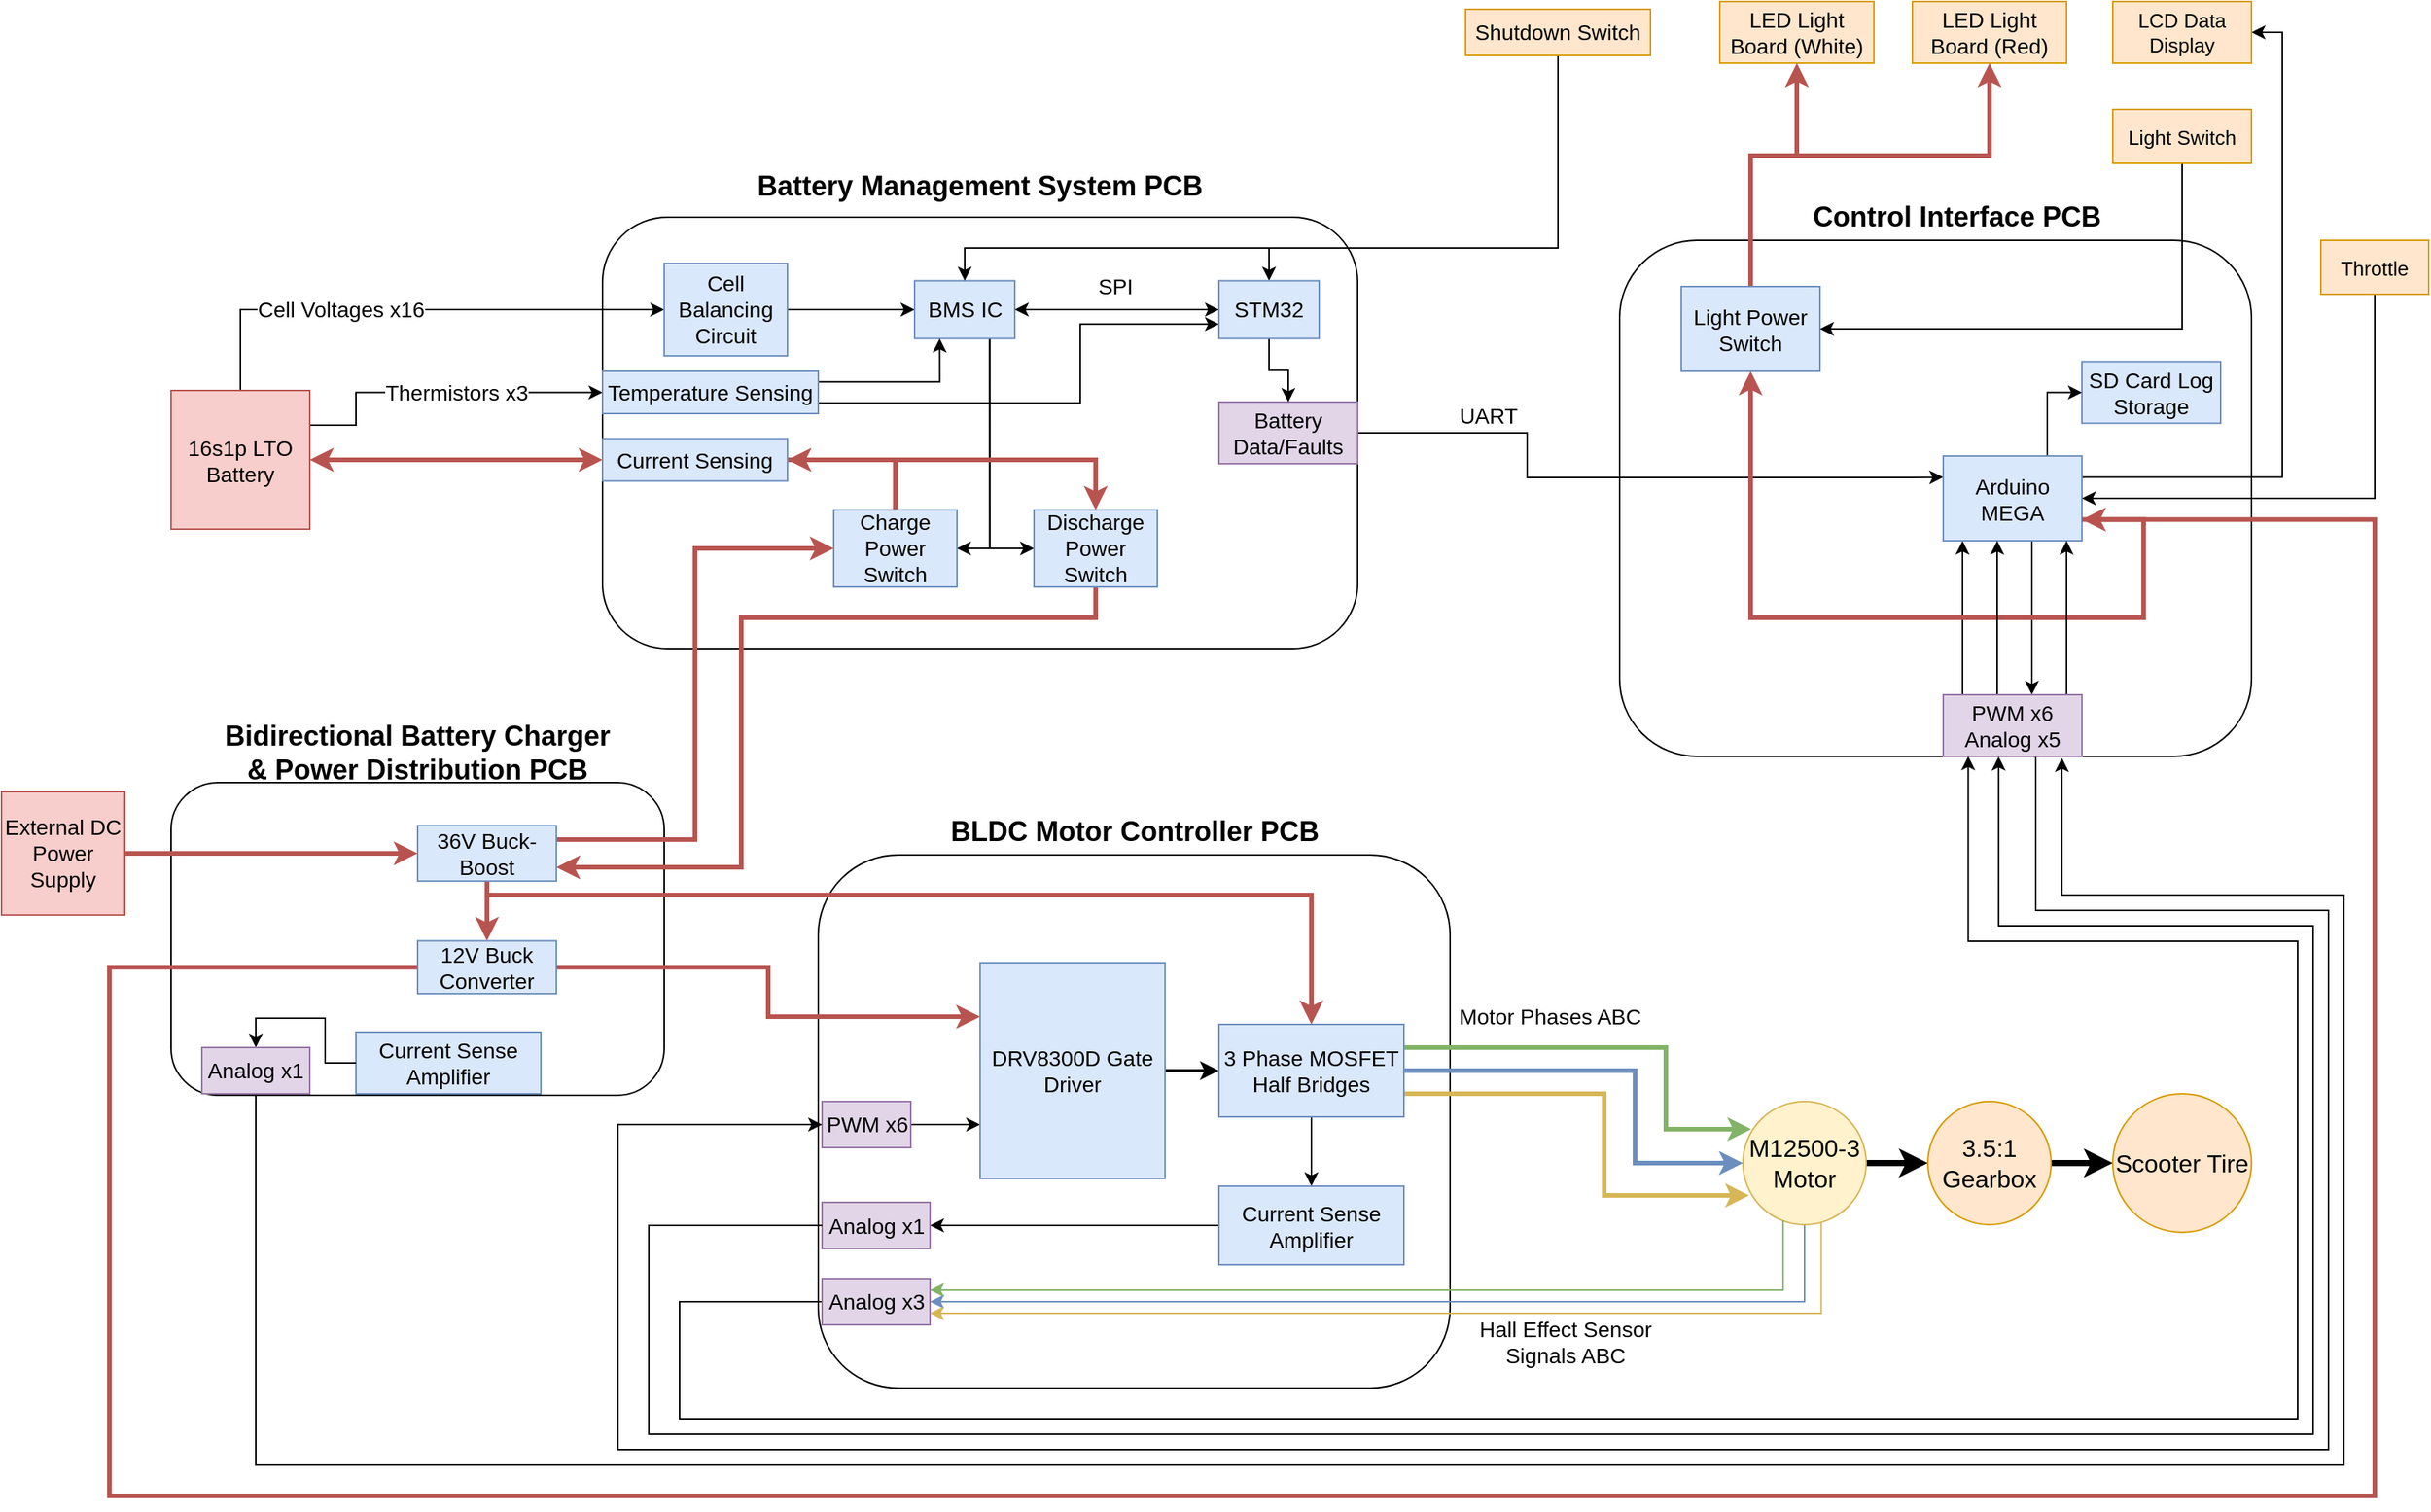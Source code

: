 <mxfile version="22.1.18" type="device">
  <diagram id="8tagZOJbTLQEkMY4cCQ2" name="Page-1">
    <mxGraphModel dx="1434" dy="844" grid="1" gridSize="10" guides="1" tooltips="1" connect="1" arrows="1" fold="1" page="1" pageScale="1" pageWidth="1654" pageHeight="1169" math="0" shadow="0">
      <root>
        <mxCell id="0" />
        <mxCell id="1" parent="0" />
        <mxCell id="JdgWm7wb2_4_-_Mire8W-10" value="" style="rounded=1;whiteSpace=wrap;html=1;fontSize=14;" parent="1" vertex="1">
          <mxGeometry x="130" y="597" width="320" height="203" as="geometry" />
        </mxCell>
        <mxCell id="A9IloqAB7RkukgJ16vXr-89" value="" style="rounded=1;whiteSpace=wrap;html=1;fontSize=14;" parent="1" vertex="1">
          <mxGeometry x="1070" y="245" width="410" height="335" as="geometry" />
        </mxCell>
        <mxCell id="A9IloqAB7RkukgJ16vXr-38" value="" style="rounded=1;whiteSpace=wrap;html=1;fontSize=14;" parent="1" vertex="1">
          <mxGeometry x="410" y="230" width="490" height="280" as="geometry" />
        </mxCell>
        <mxCell id="A9IloqAB7RkukgJ16vXr-9" value="" style="rounded=1;whiteSpace=wrap;html=1;fontSize=14;" parent="1" vertex="1">
          <mxGeometry x="550" y="644" width="410" height="346" as="geometry" />
        </mxCell>
        <mxCell id="A9IloqAB7RkukgJ16vXr-3" style="edgeStyle=orthogonalEdgeStyle;rounded=0;orthogonalLoop=1;jettySize=auto;html=1;exitX=1;exitY=0.5;exitDx=0;exitDy=0;strokeWidth=4;" parent="1" source="A9IloqAB7RkukgJ16vXr-1" target="A9IloqAB7RkukgJ16vXr-2" edge="1">
          <mxGeometry relative="1" as="geometry" />
        </mxCell>
        <mxCell id="JdgWm7wb2_4_-_Mire8W-5" style="edgeStyle=orthogonalEdgeStyle;rounded=0;orthogonalLoop=1;jettySize=auto;html=1;exitX=0.5;exitY=1;exitDx=0;exitDy=0;entryX=1;entryY=0.5;entryDx=0;entryDy=0;fillColor=#dae8fc;strokeColor=#6c8ebf;" parent="1" source="A9IloqAB7RkukgJ16vXr-1" target="JdgWm7wb2_4_-_Mire8W-2" edge="1">
          <mxGeometry relative="1" as="geometry" />
        </mxCell>
        <mxCell id="A9IloqAB7RkukgJ16vXr-1" value="M12500-3 Motor" style="ellipse;whiteSpace=wrap;html=1;aspect=fixed;fillColor=#fff2cc;strokeColor=#d6b656;fontSize=16;" parent="1" vertex="1">
          <mxGeometry x="1150" y="804" width="80" height="80" as="geometry" />
        </mxCell>
        <mxCell id="A9IloqAB7RkukgJ16vXr-5" style="edgeStyle=orthogonalEdgeStyle;rounded=0;orthogonalLoop=1;jettySize=auto;html=1;exitX=1;exitY=0.5;exitDx=0;exitDy=0;entryX=0;entryY=0.5;entryDx=0;entryDy=0;strokeWidth=4;" parent="1" source="A9IloqAB7RkukgJ16vXr-2" target="A9IloqAB7RkukgJ16vXr-4" edge="1">
          <mxGeometry relative="1" as="geometry" />
        </mxCell>
        <mxCell id="A9IloqAB7RkukgJ16vXr-2" value="3.5:1 Gearbox" style="ellipse;whiteSpace=wrap;html=1;aspect=fixed;fillColor=#ffe6cc;strokeColor=#d79b00;fontSize=16;" parent="1" vertex="1">
          <mxGeometry x="1270" y="804" width="80" height="80" as="geometry" />
        </mxCell>
        <mxCell id="A9IloqAB7RkukgJ16vXr-4" value="Scooter Tire" style="ellipse;whiteSpace=wrap;html=1;aspect=fixed;fillColor=#ffe6cc;strokeColor=#d79b00;fontSize=16;" parent="1" vertex="1">
          <mxGeometry x="1390" y="799" width="90" height="90" as="geometry" />
        </mxCell>
        <mxCell id="A9IloqAB7RkukgJ16vXr-46" style="edgeStyle=orthogonalEdgeStyle;rounded=0;orthogonalLoop=1;jettySize=auto;html=1;exitX=0.5;exitY=0;exitDx=0;exitDy=0;entryX=0;entryY=0.5;entryDx=0;entryDy=0;strokeWidth=1;fontSize=14;" parent="1" source="A9IloqAB7RkukgJ16vXr-6" target="A9IloqAB7RkukgJ16vXr-45" edge="1">
          <mxGeometry relative="1" as="geometry" />
        </mxCell>
        <mxCell id="A9IloqAB7RkukgJ16vXr-48" value="Cell Voltages x16" style="edgeLabel;html=1;align=center;verticalAlign=middle;resizable=0;points=[];fontSize=14;" parent="A9IloqAB7RkukgJ16vXr-46" vertex="1" connectable="0">
          <mxGeometry x="0.375" y="-1" relative="1" as="geometry">
            <mxPoint x="-108" y="-1" as="offset" />
          </mxGeometry>
        </mxCell>
        <mxCell id="A9IloqAB7RkukgJ16vXr-55" style="edgeStyle=orthogonalEdgeStyle;rounded=0;orthogonalLoop=1;jettySize=auto;html=1;exitX=1;exitY=0.25;exitDx=0;exitDy=0;entryX=0;entryY=0.5;entryDx=0;entryDy=0;strokeWidth=1;fontSize=14;" parent="1" source="A9IloqAB7RkukgJ16vXr-6" target="A9IloqAB7RkukgJ16vXr-54" edge="1">
          <mxGeometry relative="1" as="geometry">
            <Array as="points">
              <mxPoint x="250" y="365" />
              <mxPoint x="250" y="344" />
            </Array>
          </mxGeometry>
        </mxCell>
        <mxCell id="PRHeJMMgZdaxrWbOwS8d-12" value="Thermistors x3" style="edgeLabel;html=1;align=center;verticalAlign=middle;resizable=0;points=[];fontSize=14;" parent="A9IloqAB7RkukgJ16vXr-55" vertex="1" connectable="0">
          <mxGeometry x="0.1" y="-2" relative="1" as="geometry">
            <mxPoint y="-2" as="offset" />
          </mxGeometry>
        </mxCell>
        <mxCell id="A9IloqAB7RkukgJ16vXr-6" value="16s1p LTO Battery" style="whiteSpace=wrap;html=1;aspect=fixed;fillColor=#f8cecc;strokeColor=#b85450;fontSize=14;" parent="1" vertex="1">
          <mxGeometry x="130" y="342.5" width="90" height="90" as="geometry" />
        </mxCell>
        <mxCell id="A9IloqAB7RkukgJ16vXr-10" value="BLDC Motor Controller PCB" style="text;html=1;strokeColor=none;fillColor=none;align=center;verticalAlign=middle;whiteSpace=wrap;rounded=0;fontSize=18;fontStyle=1" parent="1" vertex="1">
          <mxGeometry x="632.5" y="614" width="245" height="30" as="geometry" />
        </mxCell>
        <mxCell id="A9IloqAB7RkukgJ16vXr-17" style="edgeStyle=orthogonalEdgeStyle;rounded=0;orthogonalLoop=1;jettySize=auto;html=1;exitX=1;exitY=0.5;exitDx=0;exitDy=0;entryX=0;entryY=0.5;entryDx=0;entryDy=0;strokeWidth=2;fontSize=14;" parent="1" target="A9IloqAB7RkukgJ16vXr-16" edge="1">
          <mxGeometry relative="1" as="geometry">
            <mxPoint x="775" y="784" as="sourcePoint" />
          </mxGeometry>
        </mxCell>
        <mxCell id="A9IloqAB7RkukgJ16vXr-18" style="edgeStyle=orthogonalEdgeStyle;rounded=0;orthogonalLoop=1;jettySize=auto;html=1;exitX=1;exitY=0.5;exitDx=0;exitDy=0;entryX=0;entryY=0.5;entryDx=0;entryDy=0;strokeWidth=3;fontSize=14;fillColor=#dae8fc;strokeColor=#6c8ebf;" parent="1" source="A9IloqAB7RkukgJ16vXr-16" target="A9IloqAB7RkukgJ16vXr-1" edge="1">
          <mxGeometry relative="1" as="geometry">
            <Array as="points">
              <mxPoint x="1080" y="784" />
              <mxPoint x="1080" y="844" />
            </Array>
          </mxGeometry>
        </mxCell>
        <mxCell id="A9IloqAB7RkukgJ16vXr-21" style="edgeStyle=orthogonalEdgeStyle;rounded=0;orthogonalLoop=1;jettySize=auto;html=1;exitX=1;exitY=0.75;exitDx=0;exitDy=0;entryX=0.05;entryY=0.763;entryDx=0;entryDy=0;entryPerimeter=0;strokeWidth=3;fontSize=14;fillColor=#fff2cc;strokeColor=#d6b656;" parent="1" source="A9IloqAB7RkukgJ16vXr-16" target="A9IloqAB7RkukgJ16vXr-1" edge="1">
          <mxGeometry relative="1" as="geometry">
            <Array as="points">
              <mxPoint x="1060" y="799" />
              <mxPoint x="1060" y="865" />
            </Array>
          </mxGeometry>
        </mxCell>
        <mxCell id="A9IloqAB7RkukgJ16vXr-27" style="edgeStyle=orthogonalEdgeStyle;rounded=0;orthogonalLoop=1;jettySize=auto;html=1;exitX=0.5;exitY=1;exitDx=0;exitDy=0;strokeWidth=1;fontSize=13;" parent="1" source="A9IloqAB7RkukgJ16vXr-16" target="A9IloqAB7RkukgJ16vXr-26" edge="1">
          <mxGeometry relative="1" as="geometry" />
        </mxCell>
        <mxCell id="A9IloqAB7RkukgJ16vXr-74" style="edgeStyle=orthogonalEdgeStyle;rounded=0;orthogonalLoop=1;jettySize=auto;html=1;exitX=1;exitY=0.25;exitDx=0;exitDy=0;entryX=0.068;entryY=0.23;entryDx=0;entryDy=0;entryPerimeter=0;strokeWidth=3;fontSize=14;fillColor=#d5e8d4;strokeColor=#82b366;" parent="1" source="A9IloqAB7RkukgJ16vXr-16" target="A9IloqAB7RkukgJ16vXr-1" edge="1">
          <mxGeometry relative="1" as="geometry">
            <Array as="points">
              <mxPoint x="1100" y="769" />
              <mxPoint x="1100" y="822" />
              <mxPoint x="1155" y="822" />
            </Array>
          </mxGeometry>
        </mxCell>
        <mxCell id="A9IloqAB7RkukgJ16vXr-16" value="3 Phase MOSFET Half Bridges" style="rounded=0;whiteSpace=wrap;html=1;fontSize=14;fillColor=#dae8fc;strokeColor=#6c8ebf;" parent="1" vertex="1">
          <mxGeometry x="810" y="754" width="120" height="60" as="geometry" />
        </mxCell>
        <mxCell id="A9IloqAB7RkukgJ16vXr-19" value="Motor Phases ABC" style="text;html=1;strokeColor=none;fillColor=none;align=center;verticalAlign=middle;whiteSpace=wrap;rounded=0;fontSize=14;" parent="1" vertex="1">
          <mxGeometry x="960" y="734" width="130" height="30" as="geometry" />
        </mxCell>
        <mxCell id="A9IloqAB7RkukgJ16vXr-24" style="edgeStyle=orthogonalEdgeStyle;rounded=0;orthogonalLoop=1;jettySize=auto;html=1;exitX=1;exitY=0.5;exitDx=0;exitDy=0;entryX=0;entryY=0.75;entryDx=0;entryDy=0;strokeWidth=1;fontSize=14;" parent="1" source="A9IloqAB7RkukgJ16vXr-23" edge="1">
          <mxGeometry relative="1" as="geometry">
            <mxPoint x="655" y="819" as="targetPoint" />
          </mxGeometry>
        </mxCell>
        <mxCell id="A9IloqAB7RkukgJ16vXr-23" value="PWM x6" style="rounded=0;whiteSpace=wrap;html=1;fontSize=14;fillColor=#e1d5e7;strokeColor=#9673a6;" parent="1" vertex="1">
          <mxGeometry x="552.5" y="804" width="57.5" height="30" as="geometry" />
        </mxCell>
        <mxCell id="A9IloqAB7RkukgJ16vXr-31" style="edgeStyle=orthogonalEdgeStyle;rounded=0;orthogonalLoop=1;jettySize=auto;html=1;exitX=0;exitY=0.5;exitDx=0;exitDy=0;entryX=1;entryY=0.5;entryDx=0;entryDy=0;strokeWidth=1;fontSize=13;" parent="1" source="A9IloqAB7RkukgJ16vXr-26" target="A9IloqAB7RkukgJ16vXr-30" edge="1">
          <mxGeometry relative="1" as="geometry" />
        </mxCell>
        <mxCell id="A9IloqAB7RkukgJ16vXr-26" value="Current Sense Amplifier" style="rounded=0;whiteSpace=wrap;html=1;fontSize=14;fillColor=#dae8fc;strokeColor=#6c8ebf;" parent="1" vertex="1">
          <mxGeometry x="810" y="859" width="120" height="51" as="geometry" />
        </mxCell>
        <mxCell id="A9IloqAB7RkukgJ16vXr-30" value="Analog x1" style="rounded=0;whiteSpace=wrap;html=1;fontSize=14;fillColor=#e1d5e7;strokeColor=#9673a6;" parent="1" vertex="1">
          <mxGeometry x="552.5" y="869.5" width="70" height="30" as="geometry" />
        </mxCell>
        <mxCell id="A9IloqAB7RkukgJ16vXr-39" value="Battery Management System PCB" style="text;html=1;strokeColor=none;fillColor=none;align=center;verticalAlign=middle;whiteSpace=wrap;rounded=0;fontSize=18;fontStyle=1" parent="1" vertex="1">
          <mxGeometry x="490" y="195" width="330" height="30" as="geometry" />
        </mxCell>
        <mxCell id="A9IloqAB7RkukgJ16vXr-43" style="edgeStyle=orthogonalEdgeStyle;rounded=0;orthogonalLoop=1;jettySize=auto;html=1;exitX=1;exitY=0.5;exitDx=0;exitDy=0;entryX=0;entryY=0.5;entryDx=0;entryDy=0;strokeWidth=3;fontSize=13;fillColor=#f8cecc;strokeColor=#b85450;startArrow=classic;startFill=1;" parent="1" source="A9IloqAB7RkukgJ16vXr-6" target="A9IloqAB7RkukgJ16vXr-53" edge="1">
          <mxGeometry relative="1" as="geometry">
            <mxPoint x="360" y="387.5" as="sourcePoint" />
          </mxGeometry>
        </mxCell>
        <mxCell id="A9IloqAB7RkukgJ16vXr-76" style="edgeStyle=orthogonalEdgeStyle;rounded=0;orthogonalLoop=1;jettySize=auto;html=1;exitX=1;exitY=0.5;exitDx=0;exitDy=0;entryX=0;entryY=0.5;entryDx=0;entryDy=0;strokeWidth=1;fontSize=14;" parent="1" source="A9IloqAB7RkukgJ16vXr-45" target="A9IloqAB7RkukgJ16vXr-50" edge="1">
          <mxGeometry relative="1" as="geometry" />
        </mxCell>
        <mxCell id="A9IloqAB7RkukgJ16vXr-45" value="Cell Balancing Circuit" style="rounded=0;whiteSpace=wrap;html=1;fontSize=14;fillColor=#dae8fc;strokeColor=#6c8ebf;" parent="1" vertex="1">
          <mxGeometry x="450" y="260" width="80" height="60" as="geometry" />
        </mxCell>
        <mxCell id="A9IloqAB7RkukgJ16vXr-49" value="SD Card Log Storage" style="rounded=0;whiteSpace=wrap;html=1;fontSize=14;fillColor=#dae8fc;strokeColor=#6c8ebf;" parent="1" vertex="1">
          <mxGeometry x="1370" y="323.75" width="90" height="40" as="geometry" />
        </mxCell>
        <mxCell id="A9IloqAB7RkukgJ16vXr-84" style="edgeStyle=orthogonalEdgeStyle;rounded=0;orthogonalLoop=1;jettySize=auto;html=1;exitX=0.75;exitY=1;exitDx=0;exitDy=0;entryX=1;entryY=0.5;entryDx=0;entryDy=0;strokeWidth=1;fontSize=14;endArrow=classic;endFill=1;" parent="1" source="A9IloqAB7RkukgJ16vXr-50" target="A9IloqAB7RkukgJ16vXr-59" edge="1">
          <mxGeometry relative="1" as="geometry">
            <mxPoint x="661.5" y="443.5" as="targetPoint" />
          </mxGeometry>
        </mxCell>
        <mxCell id="A9IloqAB7RkukgJ16vXr-88" style="edgeStyle=orthogonalEdgeStyle;rounded=0;orthogonalLoop=1;jettySize=auto;html=1;exitX=0.75;exitY=1;exitDx=0;exitDy=0;entryX=0;entryY=0.5;entryDx=0;entryDy=0;strokeWidth=1;fontSize=14;endArrow=classic;endFill=1;" parent="1" source="A9IloqAB7RkukgJ16vXr-50" target="A9IloqAB7RkukgJ16vXr-58" edge="1">
          <mxGeometry relative="1" as="geometry" />
        </mxCell>
        <mxCell id="A9IloqAB7RkukgJ16vXr-50" value="BMS IC" style="rounded=0;whiteSpace=wrap;html=1;fontSize=14;fillColor=#dae8fc;strokeColor=#6c8ebf;" parent="1" vertex="1">
          <mxGeometry x="612.5" y="271.25" width="65" height="37.5" as="geometry" />
        </mxCell>
        <mxCell id="A9IloqAB7RkukgJ16vXr-93" style="edgeStyle=orthogonalEdgeStyle;rounded=0;orthogonalLoop=1;jettySize=auto;html=1;exitX=1;exitY=0.5;exitDx=0;exitDy=0;entryX=0;entryY=0.25;entryDx=0;entryDy=0;strokeWidth=1;fontSize=14;endArrow=classic;endFill=1;" parent="1" source="A9IloqAB7RkukgJ16vXr-52" target="A9IloqAB7RkukgJ16vXr-91" edge="1">
          <mxGeometry relative="1" as="geometry">
            <Array as="points">
              <mxPoint x="1010" y="370" />
              <mxPoint x="1010" y="399" />
              <mxPoint x="1260" y="399" />
            </Array>
          </mxGeometry>
        </mxCell>
        <mxCell id="A9IloqAB7RkukgJ16vXr-52" value="Battery Data/Faults" style="rounded=0;whiteSpace=wrap;html=1;fontSize=14;fillColor=#e1d5e7;strokeColor=#9673a6;" parent="1" vertex="1">
          <mxGeometry x="810" y="350" width="90" height="40" as="geometry" />
        </mxCell>
        <mxCell id="A9IloqAB7RkukgJ16vXr-60" style="edgeStyle=orthogonalEdgeStyle;rounded=0;orthogonalLoop=1;jettySize=auto;html=1;exitX=1;exitY=0.5;exitDx=0;exitDy=0;entryX=0.5;entryY=0;entryDx=0;entryDy=0;strokeWidth=3;fontSize=14;fillColor=#f8cecc;strokeColor=#b85450;" parent="1" source="A9IloqAB7RkukgJ16vXr-53" target="A9IloqAB7RkukgJ16vXr-58" edge="1">
          <mxGeometry relative="1" as="geometry" />
        </mxCell>
        <mxCell id="A9IloqAB7RkukgJ16vXr-53" value="Current Sensing" style="rounded=0;whiteSpace=wrap;html=1;fontSize=14;fillColor=#dae8fc;strokeColor=#6c8ebf;" parent="1" vertex="1">
          <mxGeometry x="410" y="373.75" width="120" height="27.5" as="geometry" />
        </mxCell>
        <mxCell id="l82758s3VD0dt4d1QCGi-1" style="edgeStyle=orthogonalEdgeStyle;rounded=0;orthogonalLoop=1;jettySize=auto;html=1;exitX=1;exitY=0.75;exitDx=0;exitDy=0;entryX=0;entryY=0.75;entryDx=0;entryDy=0;" parent="1" source="A9IloqAB7RkukgJ16vXr-54" target="JdgWm7wb2_4_-_Mire8W-24" edge="1">
          <mxGeometry relative="1" as="geometry">
            <Array as="points">
              <mxPoint x="720" y="351" />
              <mxPoint x="720" y="299" />
            </Array>
          </mxGeometry>
        </mxCell>
        <mxCell id="JdgWm7wb2_4_-_Mire8W-23" style="edgeStyle=orthogonalEdgeStyle;rounded=0;orthogonalLoop=1;jettySize=auto;html=1;exitX=1;exitY=0.25;exitDx=0;exitDy=0;entryX=0.25;entryY=1;entryDx=0;entryDy=0;" parent="1" source="A9IloqAB7RkukgJ16vXr-54" target="A9IloqAB7RkukgJ16vXr-50" edge="1">
          <mxGeometry relative="1" as="geometry">
            <Array as="points">
              <mxPoint x="629" y="337" />
            </Array>
          </mxGeometry>
        </mxCell>
        <mxCell id="A9IloqAB7RkukgJ16vXr-54" value="Temperature Sensing" style="rounded=0;whiteSpace=wrap;html=1;fontSize=14;fillColor=#dae8fc;strokeColor=#6c8ebf;" parent="1" vertex="1">
          <mxGeometry x="410" y="330" width="140" height="27.5" as="geometry" />
        </mxCell>
        <mxCell id="PRHeJMMgZdaxrWbOwS8d-6" style="edgeStyle=orthogonalEdgeStyle;rounded=0;orthogonalLoop=1;jettySize=auto;html=1;exitX=0.5;exitY=1;exitDx=0;exitDy=0;entryX=1;entryY=0.75;entryDx=0;entryDy=0;fillColor=#f8cecc;strokeColor=#b85450;strokeWidth=3;" parent="1" source="A9IloqAB7RkukgJ16vXr-58" target="JdgWm7wb2_4_-_Mire8W-12" edge="1">
          <mxGeometry relative="1" as="geometry">
            <Array as="points">
              <mxPoint x="730" y="490" />
              <mxPoint x="500" y="490" />
              <mxPoint x="500" y="652" />
            </Array>
          </mxGeometry>
        </mxCell>
        <mxCell id="A9IloqAB7RkukgJ16vXr-58" value="Discharge Power Switch" style="rounded=0;whiteSpace=wrap;html=1;fontSize=14;fillColor=#dae8fc;strokeColor=#6c8ebf;" parent="1" vertex="1">
          <mxGeometry x="690" y="420" width="80" height="50" as="geometry" />
        </mxCell>
        <mxCell id="A9IloqAB7RkukgJ16vXr-65" style="edgeStyle=orthogonalEdgeStyle;rounded=0;orthogonalLoop=1;jettySize=auto;html=1;exitX=0.5;exitY=0;exitDx=0;exitDy=0;entryX=1;entryY=0.5;entryDx=0;entryDy=0;strokeWidth=3;fontSize=14;fillColor=#f8cecc;strokeColor=#b85450;" parent="1" source="A9IloqAB7RkukgJ16vXr-59" target="A9IloqAB7RkukgJ16vXr-53" edge="1">
          <mxGeometry relative="1" as="geometry" />
        </mxCell>
        <mxCell id="A9IloqAB7RkukgJ16vXr-59" value="Charge Power Switch" style="rounded=0;whiteSpace=wrap;html=1;fontSize=14;fillColor=#dae8fc;strokeColor=#6c8ebf;" parent="1" vertex="1">
          <mxGeometry x="560" y="420" width="80" height="50" as="geometry" />
        </mxCell>
        <mxCell id="A9IloqAB7RkukgJ16vXr-90" value="Control Interface PCB" style="text;html=1;strokeColor=none;fillColor=none;align=center;verticalAlign=middle;whiteSpace=wrap;rounded=0;fontSize=18;fontStyle=1" parent="1" vertex="1">
          <mxGeometry x="1150" y="215" width="277.5" height="30" as="geometry" />
        </mxCell>
        <mxCell id="A9IloqAB7RkukgJ16vXr-94" style="edgeStyle=orthogonalEdgeStyle;rounded=0;orthogonalLoop=1;jettySize=auto;html=1;exitX=0.652;exitY=1.004;exitDx=0;exitDy=0;entryX=0;entryY=0.5;entryDx=0;entryDy=0;strokeWidth=1;fontSize=14;endArrow=classic;endFill=1;exitPerimeter=0;" parent="1" source="PRHeJMMgZdaxrWbOwS8d-13" target="A9IloqAB7RkukgJ16vXr-23" edge="1">
          <mxGeometry relative="1" as="geometry">
            <Array as="points">
              <mxPoint x="1340" y="580" />
              <mxPoint x="1340" y="680" />
              <mxPoint x="1530" y="680" />
              <mxPoint x="1530" y="1030" />
              <mxPoint x="420" y="1030" />
              <mxPoint x="420" y="819" />
            </Array>
          </mxGeometry>
        </mxCell>
        <mxCell id="A9IloqAB7RkukgJ16vXr-95" style="edgeStyle=orthogonalEdgeStyle;rounded=0;orthogonalLoop=1;jettySize=auto;html=1;exitX=0.399;exitY=1.004;exitDx=0;exitDy=0;entryX=0;entryY=0.5;entryDx=0;entryDy=0;strokeWidth=1;fontSize=14;endArrow=none;endFill=0;startArrow=classic;startFill=1;exitPerimeter=0;" parent="1" source="PRHeJMMgZdaxrWbOwS8d-13" target="A9IloqAB7RkukgJ16vXr-30" edge="1">
          <mxGeometry relative="1" as="geometry">
            <Array as="points">
              <mxPoint x="1316" y="690" />
              <mxPoint x="1520" y="690" />
              <mxPoint x="1520" y="1020" />
              <mxPoint x="440" y="1020" />
              <mxPoint x="440" y="885" />
            </Array>
          </mxGeometry>
        </mxCell>
        <mxCell id="A9IloqAB7RkukgJ16vXr-117" style="edgeStyle=orthogonalEdgeStyle;rounded=0;orthogonalLoop=1;jettySize=auto;html=1;exitX=1;exitY=0.25;exitDx=0;exitDy=0;entryX=1;entryY=0.5;entryDx=0;entryDy=0;strokeWidth=1;fontSize=14;endArrow=classic;endFill=1;" parent="1" source="A9IloqAB7RkukgJ16vXr-91" target="A9IloqAB7RkukgJ16vXr-115" edge="1">
          <mxGeometry relative="1" as="geometry" />
        </mxCell>
        <mxCell id="JdgWm7wb2_4_-_Mire8W-22" style="edgeStyle=orthogonalEdgeStyle;rounded=0;orthogonalLoop=1;jettySize=auto;html=1;exitX=0.75;exitY=0;exitDx=0;exitDy=0;entryX=0;entryY=0.5;entryDx=0;entryDy=0;" parent="1" source="A9IloqAB7RkukgJ16vXr-91" target="A9IloqAB7RkukgJ16vXr-49" edge="1">
          <mxGeometry relative="1" as="geometry" />
        </mxCell>
        <mxCell id="PRHeJMMgZdaxrWbOwS8d-9" style="edgeStyle=orthogonalEdgeStyle;rounded=0;orthogonalLoop=1;jettySize=auto;html=1;exitX=1;exitY=0.75;exitDx=0;exitDy=0;entryX=0;entryY=0.5;entryDx=0;entryDy=0;startArrow=classic;startFill=1;endArrow=none;endFill=0;fillColor=#f8cecc;strokeColor=#b85450;strokeWidth=3;" parent="1" source="A9IloqAB7RkukgJ16vXr-91" target="PRHeJMMgZdaxrWbOwS8d-1" edge="1">
          <mxGeometry relative="1" as="geometry">
            <Array as="points">
              <mxPoint x="1560" y="426" />
              <mxPoint x="1560" y="1060" />
              <mxPoint x="90" y="1060" />
              <mxPoint x="90" y="717" />
            </Array>
          </mxGeometry>
        </mxCell>
        <mxCell id="PRHeJMMgZdaxrWbOwS8d-15" style="edgeStyle=orthogonalEdgeStyle;rounded=0;orthogonalLoop=1;jettySize=auto;html=1;exitX=0.25;exitY=1;exitDx=0;exitDy=0;entryX=0.25;entryY=0;entryDx=0;entryDy=0;startArrow=classic;startFill=1;endArrow=none;endFill=0;" parent="1" edge="1">
          <mxGeometry relative="1" as="geometry">
            <mxPoint x="1292.5" y="440" as="sourcePoint" />
            <mxPoint x="1292.5" y="540" as="targetPoint" />
          </mxGeometry>
        </mxCell>
        <mxCell id="PRHeJMMgZdaxrWbOwS8d-16" style="edgeStyle=orthogonalEdgeStyle;rounded=0;orthogonalLoop=1;jettySize=auto;html=1;exitX=0.75;exitY=1;exitDx=0;exitDy=0;entryX=0.75;entryY=0;entryDx=0;entryDy=0;startArrow=none;startFill=0;" parent="1" edge="1">
          <mxGeometry relative="1" as="geometry">
            <mxPoint x="1337.5" y="440" as="sourcePoint" />
            <mxPoint x="1337.5" y="540" as="targetPoint" />
          </mxGeometry>
        </mxCell>
        <mxCell id="A9IloqAB7RkukgJ16vXr-91" value="Arduino MEGA" style="rounded=0;whiteSpace=wrap;html=1;fontSize=14;fillColor=#dae8fc;strokeColor=#6c8ebf;" parent="1" vertex="1">
          <mxGeometry x="1280" y="385" width="90" height="55" as="geometry" />
        </mxCell>
        <mxCell id="JdgWm7wb2_4_-_Mire8W-30" style="edgeStyle=orthogonalEdgeStyle;rounded=0;orthogonalLoop=1;jettySize=auto;html=1;exitX=0.5;exitY=1;exitDx=0;exitDy=0;entryX=0.5;entryY=0;entryDx=0;entryDy=0;" parent="1" source="A9IloqAB7RkukgJ16vXr-97" target="JdgWm7wb2_4_-_Mire8W-24" edge="1">
          <mxGeometry relative="1" as="geometry">
            <Array as="points">
              <mxPoint x="1030" y="250" />
              <mxPoint x="843" y="250" />
            </Array>
          </mxGeometry>
        </mxCell>
        <mxCell id="JdgWm7wb2_4_-_Mire8W-31" style="edgeStyle=orthogonalEdgeStyle;rounded=0;orthogonalLoop=1;jettySize=auto;html=1;exitX=0.25;exitY=1;exitDx=0;exitDy=0;entryX=0.5;entryY=0;entryDx=0;entryDy=0;" parent="1" source="A9IloqAB7RkukgJ16vXr-97" target="A9IloqAB7RkukgJ16vXr-50" edge="1">
          <mxGeometry relative="1" as="geometry">
            <Array as="points">
              <mxPoint x="1030" y="125" />
              <mxPoint x="1030" y="250" />
              <mxPoint x="645" y="250" />
            </Array>
          </mxGeometry>
        </mxCell>
        <mxCell id="A9IloqAB7RkukgJ16vXr-97" value="Shutdown Switch" style="rounded=0;whiteSpace=wrap;html=1;fontSize=14;fillColor=#ffe6cc;strokeColor=#d79b00;" parent="1" vertex="1">
          <mxGeometry x="970" y="95" width="120" height="30" as="geometry" />
        </mxCell>
        <mxCell id="A9IloqAB7RkukgJ16vXr-102" value="LED Light Board (White)" style="rounded=0;whiteSpace=wrap;html=1;fontSize=14;fillColor=#ffe6cc;strokeColor=#d79b00;" parent="1" vertex="1">
          <mxGeometry x="1135" y="90" width="100" height="40" as="geometry" />
        </mxCell>
        <mxCell id="A9IloqAB7RkukgJ16vXr-105" value="LED Light Board (Red)" style="rounded=0;whiteSpace=wrap;html=1;fontSize=14;fillColor=#ffe6cc;strokeColor=#d79b00;" parent="1" vertex="1">
          <mxGeometry x="1260" y="90" width="100" height="40" as="geometry" />
        </mxCell>
        <mxCell id="A9IloqAB7RkukgJ16vXr-110" style="edgeStyle=orthogonalEdgeStyle;rounded=0;orthogonalLoop=1;jettySize=auto;html=1;exitX=0.5;exitY=0;exitDx=0;exitDy=0;entryX=0.5;entryY=1;entryDx=0;entryDy=0;strokeWidth=3;fontSize=14;endArrow=classic;endFill=1;fillColor=#f8cecc;strokeColor=#b85450;" parent="1" source="A9IloqAB7RkukgJ16vXr-106" target="A9IloqAB7RkukgJ16vXr-102" edge="1">
          <mxGeometry relative="1" as="geometry">
            <Array as="points">
              <mxPoint x="1155" y="190" />
              <mxPoint x="1185" y="190" />
            </Array>
          </mxGeometry>
        </mxCell>
        <mxCell id="A9IloqAB7RkukgJ16vXr-111" style="edgeStyle=orthogonalEdgeStyle;rounded=0;orthogonalLoop=1;jettySize=auto;html=1;exitX=0.5;exitY=0;exitDx=0;exitDy=0;entryX=0.5;entryY=1;entryDx=0;entryDy=0;strokeWidth=3;fontSize=14;endArrow=classic;endFill=1;fillColor=#f8cecc;strokeColor=#b85450;" parent="1" source="A9IloqAB7RkukgJ16vXr-106" target="A9IloqAB7RkukgJ16vXr-105" edge="1">
          <mxGeometry relative="1" as="geometry">
            <Array as="points">
              <mxPoint x="1185" y="190" />
              <mxPoint x="1310" y="190" />
              <mxPoint x="1310" y="130" />
            </Array>
          </mxGeometry>
        </mxCell>
        <mxCell id="PRHeJMMgZdaxrWbOwS8d-10" style="edgeStyle=orthogonalEdgeStyle;rounded=0;orthogonalLoop=1;jettySize=auto;html=1;exitX=0.5;exitY=1;exitDx=0;exitDy=0;entryX=1;entryY=0.75;entryDx=0;entryDy=0;fillColor=#f8cecc;strokeColor=#b85450;startArrow=classic;startFill=1;endArrow=none;endFill=0;strokeWidth=3;" parent="1" source="A9IloqAB7RkukgJ16vXr-106" target="A9IloqAB7RkukgJ16vXr-91" edge="1">
          <mxGeometry relative="1" as="geometry">
            <Array as="points">
              <mxPoint x="1155" y="490" />
              <mxPoint x="1410" y="490" />
              <mxPoint x="1410" y="426" />
            </Array>
          </mxGeometry>
        </mxCell>
        <mxCell id="A9IloqAB7RkukgJ16vXr-106" value="Light Power Switch" style="rounded=0;whiteSpace=wrap;html=1;fontSize=14;fillColor=#dae8fc;strokeColor=#6c8ebf;" parent="1" vertex="1">
          <mxGeometry x="1110" y="275" width="90" height="55" as="geometry" />
        </mxCell>
        <mxCell id="A9IloqAB7RkukgJ16vXr-114" style="edgeStyle=orthogonalEdgeStyle;rounded=0;orthogonalLoop=1;jettySize=auto;html=1;exitX=0.5;exitY=1;exitDx=0;exitDy=0;entryX=1;entryY=0.5;entryDx=0;entryDy=0;strokeWidth=1;fontSize=14;endArrow=classic;endFill=1;" parent="1" source="A9IloqAB7RkukgJ16vXr-113" target="A9IloqAB7RkukgJ16vXr-106" edge="1">
          <mxGeometry relative="1" as="geometry" />
        </mxCell>
        <mxCell id="A9IloqAB7RkukgJ16vXr-113" value="Light Switch" style="rounded=0;whiteSpace=wrap;html=1;fontSize=13;fillColor=#ffe6cc;strokeColor=#d79b00;" parent="1" vertex="1">
          <mxGeometry x="1390" y="160" width="90" height="35" as="geometry" />
        </mxCell>
        <mxCell id="A9IloqAB7RkukgJ16vXr-115" value="LCD Data Display" style="rounded=0;whiteSpace=wrap;html=1;fontSize=13;fillColor=#ffe6cc;strokeColor=#d79b00;" parent="1" vertex="1">
          <mxGeometry x="1390" y="90" width="90" height="40" as="geometry" />
        </mxCell>
        <mxCell id="A9IloqAB7RkukgJ16vXr-119" style="edgeStyle=orthogonalEdgeStyle;rounded=0;orthogonalLoop=1;jettySize=auto;html=1;exitX=0.5;exitY=1;exitDx=0;exitDy=0;entryX=1;entryY=0.5;entryDx=0;entryDy=0;strokeWidth=1;fontSize=14;endArrow=classic;endFill=1;" parent="1" source="A9IloqAB7RkukgJ16vXr-118" target="A9IloqAB7RkukgJ16vXr-91" edge="1">
          <mxGeometry relative="1" as="geometry" />
        </mxCell>
        <mxCell id="A9IloqAB7RkukgJ16vXr-118" value="Throttle" style="rounded=0;whiteSpace=wrap;html=1;fontSize=13;fillColor=#ffe6cc;strokeColor=#d79b00;" parent="1" vertex="1">
          <mxGeometry x="1525" y="245" width="70" height="35" as="geometry" />
        </mxCell>
        <mxCell id="JdgWm7wb2_4_-_Mire8W-9" style="edgeStyle=orthogonalEdgeStyle;rounded=0;orthogonalLoop=1;jettySize=auto;html=1;exitX=0;exitY=0.5;exitDx=0;exitDy=0;entryX=0.18;entryY=0.997;entryDx=0;entryDy=0;entryPerimeter=0;" parent="1" source="JdgWm7wb2_4_-_Mire8W-2" target="PRHeJMMgZdaxrWbOwS8d-13" edge="1">
          <mxGeometry relative="1" as="geometry">
            <mxPoint x="1315" y="510" as="targetPoint" />
            <Array as="points">
              <mxPoint x="460" y="935" />
              <mxPoint x="460" y="1010" />
              <mxPoint x="1510" y="1010" />
              <mxPoint x="1510" y="700" />
              <mxPoint x="1296" y="700" />
              <mxPoint x="1296" y="581" />
            </Array>
          </mxGeometry>
        </mxCell>
        <mxCell id="JdgWm7wb2_4_-_Mire8W-2" value="Analog x3" style="rounded=0;whiteSpace=wrap;html=1;fontSize=14;fillColor=#e1d5e7;strokeColor=#9673a6;" parent="1" vertex="1">
          <mxGeometry x="552.5" y="919" width="70" height="30" as="geometry" />
        </mxCell>
        <mxCell id="JdgWm7wb2_4_-_Mire8W-6" style="edgeStyle=orthogonalEdgeStyle;rounded=0;orthogonalLoop=1;jettySize=auto;html=1;exitX=1;exitY=0.75;exitDx=0;exitDy=0;entryX=0.635;entryY=0.981;entryDx=0;entryDy=0;entryPerimeter=0;endArrow=none;endFill=0;startArrow=classic;startFill=1;fillColor=#fff2cc;strokeColor=#d6b656;" parent="1" source="JdgWm7wb2_4_-_Mire8W-2" target="A9IloqAB7RkukgJ16vXr-1" edge="1">
          <mxGeometry relative="1" as="geometry" />
        </mxCell>
        <mxCell id="JdgWm7wb2_4_-_Mire8W-7" style="edgeStyle=orthogonalEdgeStyle;rounded=0;orthogonalLoop=1;jettySize=auto;html=1;exitX=1;exitY=0.25;exitDx=0;exitDy=0;entryX=0.326;entryY=0.966;entryDx=0;entryDy=0;entryPerimeter=0;endArrow=none;endFill=0;startArrow=classic;startFill=1;fillColor=#d5e8d4;strokeColor=#82b366;" parent="1" source="JdgWm7wb2_4_-_Mire8W-2" target="A9IloqAB7RkukgJ16vXr-1" edge="1">
          <mxGeometry relative="1" as="geometry" />
        </mxCell>
        <mxCell id="JdgWm7wb2_4_-_Mire8W-8" value="Hall Effect Sensor Signals ABC" style="text;html=1;strokeColor=none;fillColor=none;align=center;verticalAlign=middle;whiteSpace=wrap;rounded=0;fontSize=14;" parent="1" vertex="1">
          <mxGeometry x="970" y="945" width="130" height="30" as="geometry" />
        </mxCell>
        <mxCell id="JdgWm7wb2_4_-_Mire8W-11" value="Bidirectional Battery Charger &amp;amp; Power Distribution PCB" style="text;html=1;strokeColor=none;fillColor=none;align=center;verticalAlign=middle;whiteSpace=wrap;rounded=0;fontSize=18;fontStyle=1" parent="1" vertex="1">
          <mxGeometry x="161.25" y="563" width="257.5" height="30" as="geometry" />
        </mxCell>
        <mxCell id="PRHeJMMgZdaxrWbOwS8d-3" style="edgeStyle=orthogonalEdgeStyle;rounded=0;orthogonalLoop=1;jettySize=auto;html=1;exitX=0.5;exitY=1;exitDx=0;exitDy=0;entryX=0.5;entryY=0;entryDx=0;entryDy=0;fillColor=#f8cecc;strokeColor=#b85450;strokeWidth=3;" parent="1" source="JdgWm7wb2_4_-_Mire8W-12" target="PRHeJMMgZdaxrWbOwS8d-1" edge="1">
          <mxGeometry relative="1" as="geometry" />
        </mxCell>
        <mxCell id="PRHeJMMgZdaxrWbOwS8d-5" style="edgeStyle=orthogonalEdgeStyle;rounded=0;orthogonalLoop=1;jettySize=auto;html=1;exitX=1;exitY=0.25;exitDx=0;exitDy=0;entryX=0;entryY=0.5;entryDx=0;entryDy=0;fillColor=#f8cecc;strokeColor=#b85450;strokeWidth=3;" parent="1" source="JdgWm7wb2_4_-_Mire8W-12" target="A9IloqAB7RkukgJ16vXr-59" edge="1">
          <mxGeometry relative="1" as="geometry" />
        </mxCell>
        <mxCell id="PRHeJMMgZdaxrWbOwS8d-7" style="edgeStyle=orthogonalEdgeStyle;rounded=0;orthogonalLoop=1;jettySize=auto;html=1;exitX=0.5;exitY=1;exitDx=0;exitDy=0;entryX=0.5;entryY=0;entryDx=0;entryDy=0;fillColor=#f8cecc;strokeColor=#b85450;strokeWidth=3;" parent="1" source="JdgWm7wb2_4_-_Mire8W-12" target="A9IloqAB7RkukgJ16vXr-16" edge="1">
          <mxGeometry relative="1" as="geometry">
            <Array as="points">
              <mxPoint x="335" y="670" />
              <mxPoint x="870" y="670" />
            </Array>
          </mxGeometry>
        </mxCell>
        <mxCell id="JdgWm7wb2_4_-_Mire8W-12" value="36V Buck-Boost" style="rounded=0;whiteSpace=wrap;html=1;fontSize=14;fillColor=#dae8fc;strokeColor=#6c8ebf;" parent="1" vertex="1">
          <mxGeometry x="290" y="624.97" width="90" height="36" as="geometry" />
        </mxCell>
        <mxCell id="JdgWm7wb2_4_-_Mire8W-13" value="Current Sense Amplifier" style="rounded=0;whiteSpace=wrap;html=1;fontSize=14;fillColor=#dae8fc;strokeColor=#6c8ebf;" parent="1" vertex="1">
          <mxGeometry x="250" y="759" width="120" height="40" as="geometry" />
        </mxCell>
        <mxCell id="JdgWm7wb2_4_-_Mire8W-20" style="edgeStyle=orthogonalEdgeStyle;rounded=0;orthogonalLoop=1;jettySize=auto;html=1;exitX=0.5;exitY=0;exitDx=0;exitDy=0;entryX=0;entryY=0.5;entryDx=0;entryDy=0;endArrow=none;endFill=0;startArrow=classic;startFill=1;" parent="1" source="JdgWm7wb2_4_-_Mire8W-18" target="JdgWm7wb2_4_-_Mire8W-13" edge="1">
          <mxGeometry relative="1" as="geometry">
            <Array as="points">
              <mxPoint x="185" y="750" />
              <mxPoint x="230" y="750" />
              <mxPoint x="230" y="779" />
            </Array>
          </mxGeometry>
        </mxCell>
        <mxCell id="JdgWm7wb2_4_-_Mire8W-21" style="edgeStyle=orthogonalEdgeStyle;rounded=0;orthogonalLoop=1;jettySize=auto;html=1;exitX=0.5;exitY=1;exitDx=0;exitDy=0;entryX=0.852;entryY=1.025;entryDx=0;entryDy=0;entryPerimeter=0;" parent="1" source="JdgWm7wb2_4_-_Mire8W-18" target="PRHeJMMgZdaxrWbOwS8d-13" edge="1">
          <mxGeometry relative="1" as="geometry">
            <mxPoint x="1400" y="630" as="targetPoint" />
            <Array as="points">
              <mxPoint x="185" y="1040" />
              <mxPoint x="1540" y="1040" />
              <mxPoint x="1540" y="670" />
              <mxPoint x="1357" y="670" />
              <mxPoint x="1357" y="581" />
            </Array>
          </mxGeometry>
        </mxCell>
        <mxCell id="JdgWm7wb2_4_-_Mire8W-18" value="Analog x1" style="rounded=0;whiteSpace=wrap;html=1;fontSize=14;fillColor=#e1d5e7;strokeColor=#9673a6;" parent="1" vertex="1">
          <mxGeometry x="150" y="769" width="70" height="30" as="geometry" />
        </mxCell>
        <mxCell id="JdgWm7wb2_4_-_Mire8W-25" style="edgeStyle=orthogonalEdgeStyle;rounded=0;orthogonalLoop=1;jettySize=auto;html=1;exitX=0;exitY=0.5;exitDx=0;exitDy=0;entryX=1;entryY=0.5;entryDx=0;entryDy=0;startArrow=classic;startFill=1;" parent="1" source="JdgWm7wb2_4_-_Mire8W-24" target="A9IloqAB7RkukgJ16vXr-50" edge="1">
          <mxGeometry relative="1" as="geometry" />
        </mxCell>
        <mxCell id="PRHeJMMgZdaxrWbOwS8d-11" style="edgeStyle=orthogonalEdgeStyle;rounded=0;orthogonalLoop=1;jettySize=auto;html=1;exitX=0.5;exitY=1;exitDx=0;exitDy=0;entryX=0.5;entryY=0;entryDx=0;entryDy=0;" parent="1" source="JdgWm7wb2_4_-_Mire8W-24" target="A9IloqAB7RkukgJ16vXr-52" edge="1">
          <mxGeometry relative="1" as="geometry" />
        </mxCell>
        <mxCell id="JdgWm7wb2_4_-_Mire8W-24" value="STM32" style="rounded=0;whiteSpace=wrap;html=1;fontSize=14;fillColor=#dae8fc;strokeColor=#6c8ebf;" parent="1" vertex="1">
          <mxGeometry x="810" y="271.25" width="65" height="37.5" as="geometry" />
        </mxCell>
        <mxCell id="JdgWm7wb2_4_-_Mire8W-26" value="SPI" style="text;html=1;strokeColor=none;fillColor=none;align=center;verticalAlign=middle;whiteSpace=wrap;rounded=0;fontSize=14;" parent="1" vertex="1">
          <mxGeometry x="677.5" y="260" width="130" height="30" as="geometry" />
        </mxCell>
        <mxCell id="JdgWm7wb2_4_-_Mire8W-27" value="UART" style="text;html=1;strokeColor=none;fillColor=none;align=center;verticalAlign=middle;whiteSpace=wrap;rounded=0;fontSize=14;" parent="1" vertex="1">
          <mxGeometry x="920" y="343.75" width="130" height="30" as="geometry" />
        </mxCell>
        <mxCell id="PRHeJMMgZdaxrWbOwS8d-2" style="edgeStyle=orthogonalEdgeStyle;rounded=0;orthogonalLoop=1;jettySize=auto;html=1;exitX=1;exitY=0.5;exitDx=0;exitDy=0;entryX=0;entryY=0.5;entryDx=0;entryDy=0;fillColor=#f8cecc;strokeColor=#b85450;strokeWidth=3;" parent="1" source="FY-Mzl6mlehqp2W1uigH-3" target="JdgWm7wb2_4_-_Mire8W-12" edge="1">
          <mxGeometry relative="1" as="geometry" />
        </mxCell>
        <mxCell id="FY-Mzl6mlehqp2W1uigH-3" value="External DC Power Supply" style="whiteSpace=wrap;html=1;aspect=fixed;fillColor=#f8cecc;strokeColor=#b85450;fontSize=14;" parent="1" vertex="1">
          <mxGeometry x="20" y="602.97" width="80" height="80" as="geometry" />
        </mxCell>
        <mxCell id="PRHeJMMgZdaxrWbOwS8d-8" style="edgeStyle=orthogonalEdgeStyle;rounded=0;orthogonalLoop=1;jettySize=auto;html=1;exitX=1;exitY=0.5;exitDx=0;exitDy=0;entryX=0;entryY=0.25;entryDx=0;entryDy=0;fillColor=#f8cecc;strokeColor=#b85450;strokeWidth=3;" parent="1" source="PRHeJMMgZdaxrWbOwS8d-1" target="A9IloqAB7RkukgJ16vXr-11" edge="1">
          <mxGeometry relative="1" as="geometry" />
        </mxCell>
        <mxCell id="PRHeJMMgZdaxrWbOwS8d-1" value="12V Buck Converter" style="rounded=0;whiteSpace=wrap;html=1;fontSize=14;fillColor=#dae8fc;strokeColor=#6c8ebf;" parent="1" vertex="1">
          <mxGeometry x="290" y="699.75" width="90" height="34.25" as="geometry" />
        </mxCell>
        <mxCell id="A9IloqAB7RkukgJ16vXr-11" value="DRV8300D Gate Driver" style="rounded=0;whiteSpace=wrap;html=1;fontSize=14;fillColor=#dae8fc;strokeColor=#6c8ebf;" parent="1" vertex="1">
          <mxGeometry x="655" y="714" width="120" height="140" as="geometry" />
        </mxCell>
        <mxCell id="PRHeJMMgZdaxrWbOwS8d-14" value="" style="edgeStyle=orthogonalEdgeStyle;rounded=0;orthogonalLoop=1;jettySize=auto;html=1;startArrow=none;startFill=0;" parent="1" edge="1">
          <mxGeometry relative="1" as="geometry">
            <mxPoint x="1315" y="540" as="sourcePoint" />
            <mxPoint x="1315" y="440" as="targetPoint" />
          </mxGeometry>
        </mxCell>
        <mxCell id="PRHeJMMgZdaxrWbOwS8d-17" style="edgeStyle=orthogonalEdgeStyle;rounded=0;orthogonalLoop=1;jettySize=auto;html=1;exitX=1;exitY=0;exitDx=0;exitDy=0;entryX=1;entryY=1;entryDx=0;entryDy=0;startArrow=none;startFill=0;endArrow=classic;endFill=1;" parent="1" edge="1">
          <mxGeometry relative="1" as="geometry">
            <mxPoint x="1360" y="540" as="sourcePoint" />
            <mxPoint x="1360" y="440" as="targetPoint" />
          </mxGeometry>
        </mxCell>
        <mxCell id="PRHeJMMgZdaxrWbOwS8d-13" value="PWM x6&lt;br&gt;Analog x5" style="rounded=0;whiteSpace=wrap;html=1;fontSize=14;fillColor=#e1d5e7;strokeColor=#9673a6;" parent="1" vertex="1">
          <mxGeometry x="1280" y="540" width="90" height="40" as="geometry" />
        </mxCell>
      </root>
    </mxGraphModel>
  </diagram>
</mxfile>
